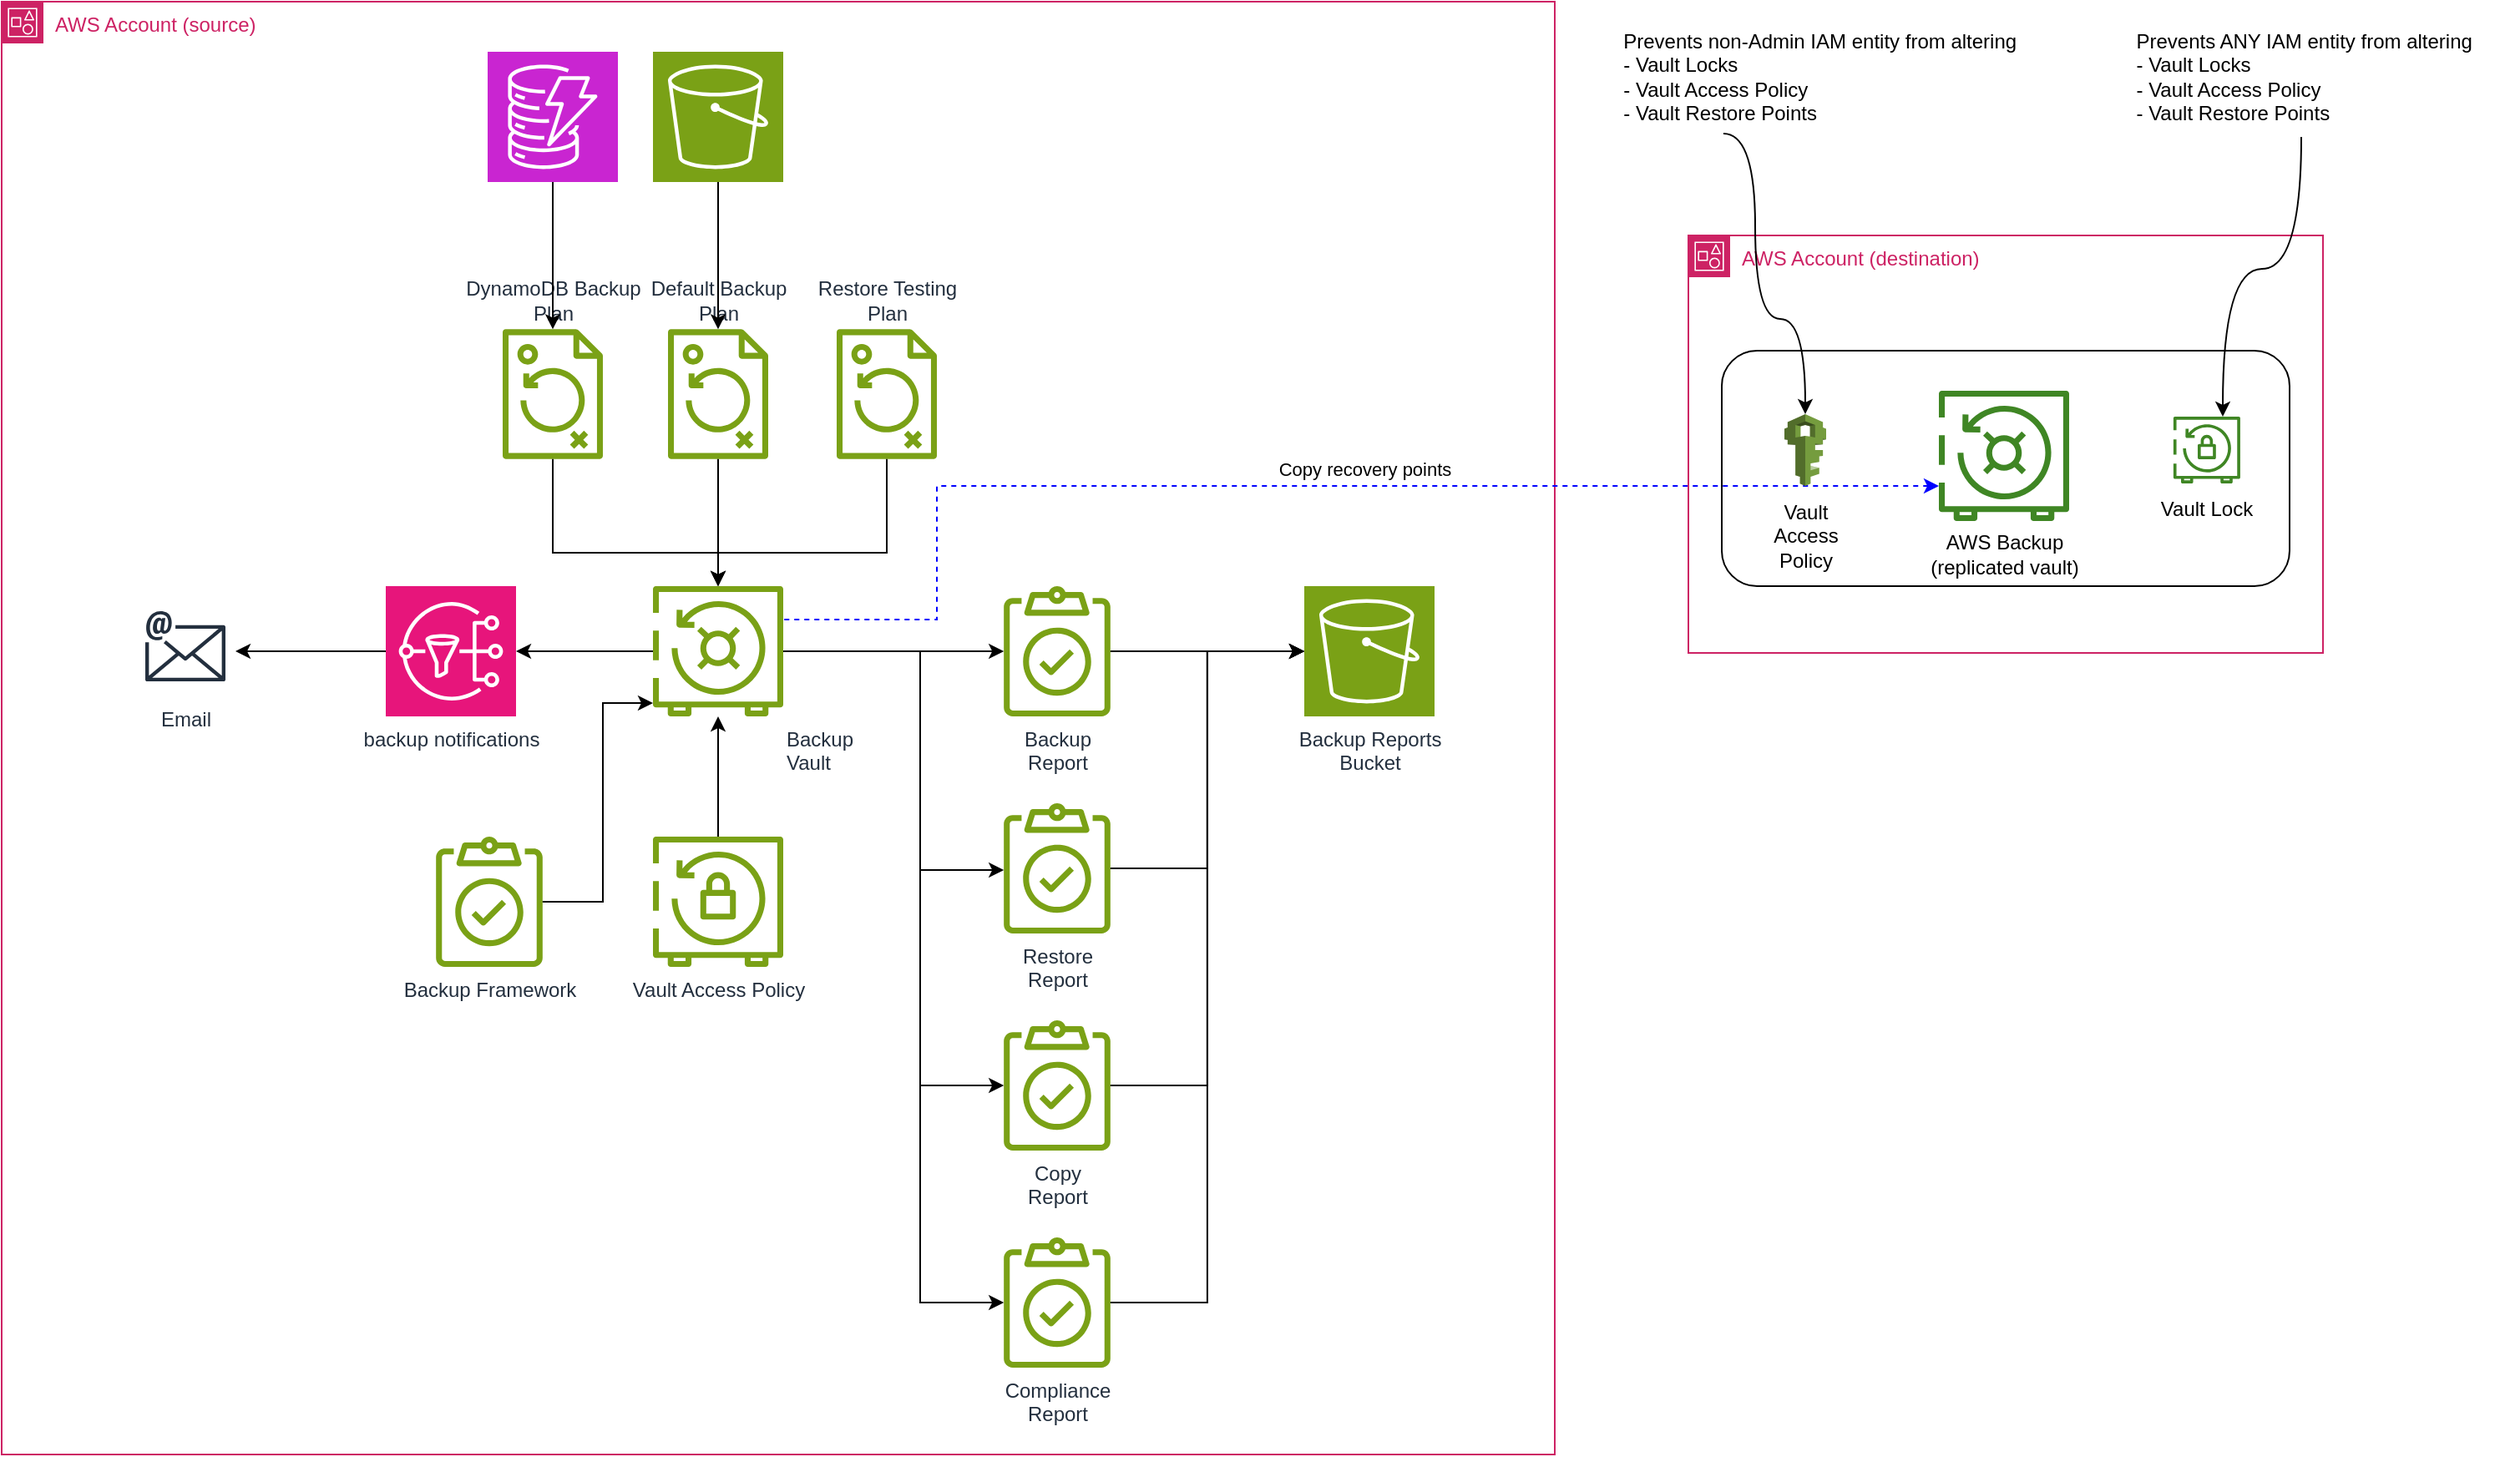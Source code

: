 <mxfile version="24.7.7">
  <diagram name="Page-1" id="ORebZxFNMjbGCekdz7gr">
    <mxGraphModel dx="2924" dy="2149" grid="1" gridSize="10" guides="1" tooltips="1" connect="1" arrows="1" fold="1" page="1" pageScale="1" pageWidth="850" pageHeight="1100" math="0" shadow="0">
      <root>
        <mxCell id="0" />
        <mxCell id="1" parent="0" />
        <mxCell id="I6WXzb5i9Qu1sT5CkWed-1" style="edgeStyle=orthogonalEdgeStyle;rounded=0;orthogonalLoop=1;jettySize=auto;html=1;" parent="1" source="I6WXzb5i9Qu1sT5CkWed-6" target="I6WXzb5i9Qu1sT5CkWed-7" edge="1">
          <mxGeometry relative="1" as="geometry" />
        </mxCell>
        <mxCell id="I6WXzb5i9Qu1sT5CkWed-2" style="edgeStyle=orthogonalEdgeStyle;rounded=0;orthogonalLoop=1;jettySize=auto;html=1;" parent="1" source="I6WXzb5i9Qu1sT5CkWed-6" target="I6WXzb5i9Qu1sT5CkWed-10" edge="1">
          <mxGeometry relative="1" as="geometry">
            <Array as="points">
              <mxPoint x="330" y="179" />
              <mxPoint x="330" y="310" />
            </Array>
          </mxGeometry>
        </mxCell>
        <mxCell id="I6WXzb5i9Qu1sT5CkWed-3" style="edgeStyle=orthogonalEdgeStyle;rounded=0;orthogonalLoop=1;jettySize=auto;html=1;" parent="1" source="I6WXzb5i9Qu1sT5CkWed-6" target="I6WXzb5i9Qu1sT5CkWed-11" edge="1">
          <mxGeometry relative="1" as="geometry">
            <Array as="points">
              <mxPoint x="330" y="179" />
              <mxPoint x="330" y="439" />
            </Array>
          </mxGeometry>
        </mxCell>
        <mxCell id="I6WXzb5i9Qu1sT5CkWed-4" style="edgeStyle=orthogonalEdgeStyle;rounded=0;orthogonalLoop=1;jettySize=auto;html=1;" parent="1" source="I6WXzb5i9Qu1sT5CkWed-6" target="I6WXzb5i9Qu1sT5CkWed-14" edge="1">
          <mxGeometry relative="1" as="geometry">
            <Array as="points">
              <mxPoint x="330" y="179" />
              <mxPoint x="330" y="569" />
            </Array>
          </mxGeometry>
        </mxCell>
        <mxCell id="I6WXzb5i9Qu1sT5CkWed-5" style="edgeStyle=orthogonalEdgeStyle;rounded=0;orthogonalLoop=1;jettySize=auto;html=1;" parent="1" source="I6WXzb5i9Qu1sT5CkWed-6" target="I6WXzb5i9Qu1sT5CkWed-13" edge="1">
          <mxGeometry relative="1" as="geometry" />
        </mxCell>
        <mxCell id="I6WXzb5i9Qu1sT5CkWed-6" value="Backup&lt;br&gt;Vault" style="sketch=0;outlineConnect=0;fontColor=#232F3E;gradientColor=none;fillColor=#7AA116;strokeColor=none;dashed=0;verticalLabelPosition=bottom;verticalAlign=top;align=left;html=1;fontSize=12;fontStyle=0;aspect=fixed;pointerEvents=1;shape=mxgraph.aws4.backup_vault;labelPosition=right;" parent="1" vertex="1">
          <mxGeometry x="170" y="140" width="78" height="78" as="geometry" />
        </mxCell>
        <mxCell id="I6WXzb5i9Qu1sT5CkWed-7" value="Backup&lt;div&gt;Report&lt;/div&gt;" style="sketch=0;outlineConnect=0;fontColor=#232F3E;gradientColor=none;fillColor=#7AA116;strokeColor=none;dashed=0;verticalLabelPosition=bottom;verticalAlign=top;align=center;html=1;fontSize=12;fontStyle=0;aspect=fixed;pointerEvents=1;shape=mxgraph.aws4.backup_compliance_reporting;" parent="1" vertex="1">
          <mxGeometry x="380" y="140" width="64" height="78" as="geometry" />
        </mxCell>
        <mxCell id="I6WXzb5i9Qu1sT5CkWed-8" style="edgeStyle=orthogonalEdgeStyle;rounded=0;orthogonalLoop=1;jettySize=auto;html=1;" parent="1" source="I6WXzb5i9Qu1sT5CkWed-9" target="I6WXzb5i9Qu1sT5CkWed-6" edge="1">
          <mxGeometry relative="1" as="geometry" />
        </mxCell>
        <mxCell id="I6WXzb5i9Qu1sT5CkWed-9" value="Vault Access Policy" style="sketch=0;outlineConnect=0;fontColor=#232F3E;gradientColor=none;fillColor=#7AA116;strokeColor=none;dashed=0;verticalLabelPosition=bottom;verticalAlign=top;align=center;html=1;fontSize=12;fontStyle=0;aspect=fixed;pointerEvents=1;shape=mxgraph.aws4.aws_backup_vault_lock;" parent="1" vertex="1">
          <mxGeometry x="170" y="290" width="78" height="78" as="geometry" />
        </mxCell>
        <mxCell id="I6WXzb5i9Qu1sT5CkWed-10" value="Restore&lt;br&gt;Report" style="sketch=0;outlineConnect=0;fontColor=#232F3E;gradientColor=none;fillColor=#7AA116;strokeColor=none;dashed=0;verticalLabelPosition=bottom;verticalAlign=top;align=center;html=1;fontSize=12;fontStyle=0;aspect=fixed;pointerEvents=1;shape=mxgraph.aws4.backup_compliance_reporting;" parent="1" vertex="1">
          <mxGeometry x="380" y="270" width="64" height="78" as="geometry" />
        </mxCell>
        <mxCell id="I6WXzb5i9Qu1sT5CkWed-11" value="Copy&lt;br&gt;Report" style="sketch=0;outlineConnect=0;fontColor=#232F3E;gradientColor=none;fillColor=#7AA116;strokeColor=none;dashed=0;verticalLabelPosition=bottom;verticalAlign=top;align=center;html=1;fontSize=12;fontStyle=0;aspect=fixed;pointerEvents=1;shape=mxgraph.aws4.backup_compliance_reporting;" parent="1" vertex="1">
          <mxGeometry x="380" y="400" width="64" height="78" as="geometry" />
        </mxCell>
        <mxCell id="I6WXzb5i9Qu1sT5CkWed-12" style="edgeStyle=orthogonalEdgeStyle;rounded=0;orthogonalLoop=1;jettySize=auto;html=1;" parent="1" source="I6WXzb5i9Qu1sT5CkWed-13" edge="1">
          <mxGeometry relative="1" as="geometry">
            <mxPoint x="-80" y="179" as="targetPoint" />
          </mxGeometry>
        </mxCell>
        <mxCell id="I6WXzb5i9Qu1sT5CkWed-13" value="backup notifications" style="sketch=0;points=[[0,0,0],[0.25,0,0],[0.5,0,0],[0.75,0,0],[1,0,0],[0,1,0],[0.25,1,0],[0.5,1,0],[0.75,1,0],[1,1,0],[0,0.25,0],[0,0.5,0],[0,0.75,0],[1,0.25,0],[1,0.5,0],[1,0.75,0]];outlineConnect=0;fontColor=#232F3E;fillColor=#E7157B;strokeColor=#ffffff;dashed=0;verticalLabelPosition=bottom;verticalAlign=top;align=center;html=1;fontSize=12;fontStyle=0;aspect=fixed;shape=mxgraph.aws4.resourceIcon;resIcon=mxgraph.aws4.sns;" parent="1" vertex="1">
          <mxGeometry x="10" y="140" width="78" height="78" as="geometry" />
        </mxCell>
        <mxCell id="I6WXzb5i9Qu1sT5CkWed-14" value="Compliance&lt;br&gt;Report" style="sketch=0;outlineConnect=0;fontColor=#232F3E;gradientColor=none;fillColor=#7AA116;strokeColor=none;dashed=0;verticalLabelPosition=bottom;verticalAlign=top;align=center;html=1;fontSize=12;fontStyle=0;aspect=fixed;pointerEvents=1;shape=mxgraph.aws4.backup_compliance_reporting;" parent="1" vertex="1">
          <mxGeometry x="380" y="530" width="64" height="78" as="geometry" />
        </mxCell>
        <mxCell id="I6WXzb5i9Qu1sT5CkWed-16" value="Backup Reports&lt;br&gt;Bucket" style="sketch=0;points=[[0,0,0],[0.25,0,0],[0.5,0,0],[0.75,0,0],[1,0,0],[0,1,0],[0.25,1,0],[0.5,1,0],[0.75,1,0],[1,1,0],[0,0.25,0],[0,0.5,0],[0,0.75,0],[1,0.25,0],[1,0.5,0],[1,0.75,0]];outlineConnect=0;fontColor=#232F3E;fillColor=#7AA116;strokeColor=#ffffff;dashed=0;verticalLabelPosition=bottom;verticalAlign=top;align=center;html=1;fontSize=12;fontStyle=0;aspect=fixed;shape=mxgraph.aws4.resourceIcon;resIcon=mxgraph.aws4.s3;" parent="1" vertex="1">
          <mxGeometry x="560" y="140" width="78" height="78" as="geometry" />
        </mxCell>
        <mxCell id="I6WXzb5i9Qu1sT5CkWed-17" style="edgeStyle=orthogonalEdgeStyle;rounded=0;orthogonalLoop=1;jettySize=auto;html=1;entryX=0;entryY=0.5;entryDx=0;entryDy=0;entryPerimeter=0;" parent="1" source="I6WXzb5i9Qu1sT5CkWed-7" target="I6WXzb5i9Qu1sT5CkWed-16" edge="1">
          <mxGeometry relative="1" as="geometry" />
        </mxCell>
        <mxCell id="I6WXzb5i9Qu1sT5CkWed-18" style="edgeStyle=orthogonalEdgeStyle;rounded=0;orthogonalLoop=1;jettySize=auto;html=1;entryX=0;entryY=0.5;entryDx=0;entryDy=0;entryPerimeter=0;" parent="1" source="I6WXzb5i9Qu1sT5CkWed-10" target="I6WXzb5i9Qu1sT5CkWed-16" edge="1">
          <mxGeometry relative="1" as="geometry" />
        </mxCell>
        <mxCell id="I6WXzb5i9Qu1sT5CkWed-19" style="edgeStyle=orthogonalEdgeStyle;rounded=0;orthogonalLoop=1;jettySize=auto;html=1;entryX=0;entryY=0.5;entryDx=0;entryDy=0;entryPerimeter=0;" parent="1" source="I6WXzb5i9Qu1sT5CkWed-11" target="I6WXzb5i9Qu1sT5CkWed-16" edge="1">
          <mxGeometry relative="1" as="geometry" />
        </mxCell>
        <mxCell id="I6WXzb5i9Qu1sT5CkWed-20" style="edgeStyle=orthogonalEdgeStyle;rounded=0;orthogonalLoop=1;jettySize=auto;html=1;entryX=0;entryY=0.5;entryDx=0;entryDy=0;entryPerimeter=0;" parent="1" source="I6WXzb5i9Qu1sT5CkWed-14" target="I6WXzb5i9Qu1sT5CkWed-16" edge="1">
          <mxGeometry relative="1" as="geometry" />
        </mxCell>
        <mxCell id="I6WXzb5i9Qu1sT5CkWed-22" value="AWS Account (source)" style="points=[[0,0],[0.25,0],[0.5,0],[0.75,0],[1,0],[1,0.25],[1,0.5],[1,0.75],[1,1],[0.75,1],[0.5,1],[0.25,1],[0,1],[0,0.75],[0,0.5],[0,0.25]];outlineConnect=0;gradientColor=none;html=1;whiteSpace=wrap;fontSize=12;fontStyle=0;container=1;pointerEvents=0;collapsible=0;recursiveResize=0;shape=mxgraph.aws4.group;grIcon=mxgraph.aws4.group_account;strokeColor=#CD2264;fillColor=none;verticalAlign=top;align=left;spacingLeft=30;fontColor=#CD2264;dashed=0;" parent="1" vertex="1">
          <mxGeometry x="-220" y="-210" width="930" height="870" as="geometry" />
        </mxCell>
        <mxCell id="I6WXzb5i9Qu1sT5CkWed-24" value="Restore Testing&lt;br&gt;Plan" style="sketch=0;outlineConnect=0;fontColor=#232F3E;gradientColor=none;fillColor=#7AA116;strokeColor=none;dashed=0;verticalLabelPosition=top;verticalAlign=bottom;align=center;html=1;fontSize=12;fontStyle=0;aspect=fixed;pointerEvents=1;shape=mxgraph.aws4.backup_plan;labelPosition=center;" parent="I6WXzb5i9Qu1sT5CkWed-22" vertex="1">
          <mxGeometry x="500" y="196" width="60" height="78" as="geometry" />
        </mxCell>
        <mxCell id="I6WXzb5i9Qu1sT5CkWed-25" value="&lt;div&gt;&lt;br&gt;&lt;/div&gt;&lt;div&gt;&lt;br&gt;&lt;/div&gt;&lt;div&gt;Default Backup&lt;/div&gt;Plan" style="sketch=0;outlineConnect=0;fontColor=#232F3E;gradientColor=none;fillColor=#7AA116;strokeColor=none;dashed=0;verticalLabelPosition=top;verticalAlign=bottom;align=center;html=1;fontSize=12;fontStyle=0;aspect=fixed;pointerEvents=1;shape=mxgraph.aws4.backup_plan;labelPosition=center;" parent="I6WXzb5i9Qu1sT5CkWed-22" vertex="1">
          <mxGeometry x="399" y="196" width="60" height="78" as="geometry" />
        </mxCell>
        <mxCell id="I6WXzb5i9Qu1sT5CkWed-26" value="DynamoDB Backup&lt;br&gt;Plan" style="sketch=0;outlineConnect=0;fontColor=#232F3E;gradientColor=none;fillColor=#7AA116;strokeColor=none;dashed=0;verticalLabelPosition=top;verticalAlign=bottom;align=center;html=1;fontSize=12;fontStyle=0;aspect=fixed;pointerEvents=1;shape=mxgraph.aws4.backup_plan;labelPosition=center;" parent="I6WXzb5i9Qu1sT5CkWed-22" vertex="1">
          <mxGeometry x="300" y="196" width="60" height="78" as="geometry" />
        </mxCell>
        <mxCell id="I6WXzb5i9Qu1sT5CkWed-27" value="" style="sketch=0;points=[[0,0,0],[0.25,0,0],[0.5,0,0],[0.75,0,0],[1,0,0],[0,1,0],[0.25,1,0],[0.5,1,0],[0.75,1,0],[1,1,0],[0,0.25,0],[0,0.5,0],[0,0.75,0],[1,0.25,0],[1,0.5,0],[1,0.75,0]];outlineConnect=0;fontColor=#232F3E;fillColor=#7AA116;strokeColor=#ffffff;dashed=0;verticalLabelPosition=bottom;verticalAlign=top;align=center;html=1;fontSize=12;fontStyle=0;aspect=fixed;shape=mxgraph.aws4.resourceIcon;resIcon=mxgraph.aws4.s3;" parent="I6WXzb5i9Qu1sT5CkWed-22" vertex="1">
          <mxGeometry x="390" y="30" width="78" height="78" as="geometry" />
        </mxCell>
        <mxCell id="I6WXzb5i9Qu1sT5CkWed-28" style="edgeStyle=orthogonalEdgeStyle;rounded=0;orthogonalLoop=1;jettySize=auto;html=1;" parent="I6WXzb5i9Qu1sT5CkWed-22" source="I6WXzb5i9Qu1sT5CkWed-27" target="I6WXzb5i9Qu1sT5CkWed-25" edge="1">
          <mxGeometry relative="1" as="geometry" />
        </mxCell>
        <mxCell id="I6WXzb5i9Qu1sT5CkWed-29" value="" style="sketch=0;points=[[0,0,0],[0.25,0,0],[0.5,0,0],[0.75,0,0],[1,0,0],[0,1,0],[0.25,1,0],[0.5,1,0],[0.75,1,0],[1,1,0],[0,0.25,0],[0,0.5,0],[0,0.75,0],[1,0.25,0],[1,0.5,0],[1,0.75,0]];outlineConnect=0;fontColor=#232F3E;fillColor=#C925D1;strokeColor=#ffffff;dashed=0;verticalLabelPosition=bottom;verticalAlign=top;align=center;html=1;fontSize=12;fontStyle=0;aspect=fixed;shape=mxgraph.aws4.resourceIcon;resIcon=mxgraph.aws4.dynamodb;" parent="I6WXzb5i9Qu1sT5CkWed-22" vertex="1">
          <mxGeometry x="291" y="30" width="78" height="78" as="geometry" />
        </mxCell>
        <mxCell id="I6WXzb5i9Qu1sT5CkWed-30" style="edgeStyle=orthogonalEdgeStyle;rounded=0;orthogonalLoop=1;jettySize=auto;html=1;" parent="I6WXzb5i9Qu1sT5CkWed-22" source="I6WXzb5i9Qu1sT5CkWed-29" target="I6WXzb5i9Qu1sT5CkWed-26" edge="1">
          <mxGeometry relative="1" as="geometry" />
        </mxCell>
        <mxCell id="I6WXzb5i9Qu1sT5CkWed-41" value="Email" style="sketch=0;outlineConnect=0;fontColor=#232F3E;gradientColor=none;strokeColor=#232F3E;fillColor=#ffffff;dashed=0;verticalLabelPosition=bottom;verticalAlign=top;align=center;html=1;fontSize=12;fontStyle=0;aspect=fixed;shape=mxgraph.aws4.resourceIcon;resIcon=mxgraph.aws4.email;" parent="I6WXzb5i9Qu1sT5CkWed-22" vertex="1">
          <mxGeometry x="80" y="356" width="60" height="60" as="geometry" />
        </mxCell>
        <mxCell id="I6WXzb5i9Qu1sT5CkWed-42" value="Backup Framework" style="sketch=0;outlineConnect=0;fontColor=#232F3E;gradientColor=none;fillColor=#7AA116;strokeColor=none;dashed=0;verticalLabelPosition=bottom;verticalAlign=top;align=center;html=1;fontSize=12;fontStyle=0;aspect=fixed;pointerEvents=1;shape=mxgraph.aws4.backup_compliance_reporting;" parent="I6WXzb5i9Qu1sT5CkWed-22" vertex="1">
          <mxGeometry x="260" y="500" width="64" height="78" as="geometry" />
        </mxCell>
        <mxCell id="I6WXzb5i9Qu1sT5CkWed-77" value="" style="endArrow=none;dashed=1;html=1;rounded=0;endFill=0;startArrow=classic;startFill=1;strokeColor=#0000FF;" parent="I6WXzb5i9Qu1sT5CkWed-22" source="I6WXzb5i9Qu1sT5CkWed-48" edge="1">
          <mxGeometry width="50" height="50" relative="1" as="geometry">
            <mxPoint x="1160" y="475.08" as="sourcePoint" />
            <mxPoint x="468" y="370.002" as="targetPoint" />
            <Array as="points">
              <mxPoint x="1160" y="290" />
              <mxPoint x="560" y="290" />
              <mxPoint x="560" y="330" />
              <mxPoint x="560" y="370" />
            </Array>
          </mxGeometry>
        </mxCell>
        <mxCell id="I6WXzb5i9Qu1sT5CkWed-78" value="Copy recovery points" style="edgeLabel;html=1;align=center;verticalAlign=middle;resizable=0;points=[];" parent="I6WXzb5i9Qu1sT5CkWed-77" vertex="1" connectable="0">
          <mxGeometry x="-0.008" y="1" relative="1" as="geometry">
            <mxPoint x="39" y="-11" as="offset" />
          </mxGeometry>
        </mxCell>
        <mxCell id="I6WXzb5i9Qu1sT5CkWed-37" style="edgeStyle=orthogonalEdgeStyle;rounded=0;orthogonalLoop=1;jettySize=auto;html=1;" parent="1" source="I6WXzb5i9Qu1sT5CkWed-25" target="I6WXzb5i9Qu1sT5CkWed-6" edge="1">
          <mxGeometry relative="1" as="geometry" />
        </mxCell>
        <mxCell id="I6WXzb5i9Qu1sT5CkWed-38" style="edgeStyle=orthogonalEdgeStyle;rounded=0;orthogonalLoop=1;jettySize=auto;html=1;" parent="1" source="I6WXzb5i9Qu1sT5CkWed-26" target="I6WXzb5i9Qu1sT5CkWed-6" edge="1">
          <mxGeometry relative="1" as="geometry">
            <Array as="points">
              <mxPoint x="110" y="120" />
              <mxPoint x="209" y="120" />
            </Array>
          </mxGeometry>
        </mxCell>
        <mxCell id="I6WXzb5i9Qu1sT5CkWed-39" style="edgeStyle=orthogonalEdgeStyle;rounded=0;orthogonalLoop=1;jettySize=auto;html=1;" parent="1" source="I6WXzb5i9Qu1sT5CkWed-24" target="I6WXzb5i9Qu1sT5CkWed-6" edge="1">
          <mxGeometry relative="1" as="geometry">
            <Array as="points">
              <mxPoint x="310" y="120" />
              <mxPoint x="209" y="120" />
            </Array>
          </mxGeometry>
        </mxCell>
        <mxCell id="I6WXzb5i9Qu1sT5CkWed-44" value="" style="edgeStyle=orthogonalEdgeStyle;rounded=0;orthogonalLoop=1;jettySize=auto;html=1;" parent="1" source="I6WXzb5i9Qu1sT5CkWed-42" target="I6WXzb5i9Qu1sT5CkWed-6" edge="1">
          <mxGeometry relative="1" as="geometry">
            <Array as="points">
              <mxPoint x="140" y="329" />
              <mxPoint x="140" y="210" />
            </Array>
          </mxGeometry>
        </mxCell>
        <mxCell id="I6WXzb5i9Qu1sT5CkWed-45" value="" style="rounded=1;whiteSpace=wrap;html=1;fillColor=none;" parent="1" vertex="1">
          <mxGeometry x="810" y="-1" width="340" height="141" as="geometry" />
        </mxCell>
        <mxCell id="I6WXzb5i9Qu1sT5CkWed-46" value="AWS Account (destination)" style="points=[[0,0],[0.25,0],[0.5,0],[0.75,0],[1,0],[1,0.25],[1,0.5],[1,0.75],[1,1],[0.75,1],[0.5,1],[0.25,1],[0,1],[0,0.75],[0,0.5],[0,0.25]];outlineConnect=0;gradientColor=none;html=1;whiteSpace=wrap;fontSize=12;fontStyle=0;container=0;pointerEvents=0;collapsible=0;recursiveResize=0;shape=mxgraph.aws4.group;grIcon=mxgraph.aws4.group_account;strokeColor=#CD2264;fillColor=none;verticalAlign=top;align=left;spacingLeft=30;fontColor=#CD2264;dashed=0;" parent="1" vertex="1">
          <mxGeometry x="790" y="-70" width="380" height="250" as="geometry" />
        </mxCell>
        <mxCell id="I6WXzb5i9Qu1sT5CkWed-48" value="" style="sketch=0;outlineConnect=0;fontColor=#232F3E;gradientColor=none;fillColor=#3F8624;strokeColor=none;dashed=0;verticalLabelPosition=bottom;verticalAlign=top;align=center;html=1;fontSize=12;fontStyle=0;aspect=fixed;pointerEvents=1;shape=mxgraph.aws4.backup_vault;container=0;" parent="1" vertex="1">
          <mxGeometry x="940" y="23" width="78" height="78" as="geometry" />
        </mxCell>
        <mxCell id="I6WXzb5i9Qu1sT5CkWed-49" value="AWS Backup &lt;br&gt;(replicated vault)" style="text;html=1;align=center;verticalAlign=middle;resizable=0;points=[];autosize=1;strokeColor=none;fillColor=none;" parent="1" vertex="1">
          <mxGeometry x="924" y="101" width="110" height="40" as="geometry" />
        </mxCell>
        <mxCell id="I6WXzb5i9Qu1sT5CkWed-50" value="" style="outlineConnect=0;dashed=0;verticalLabelPosition=bottom;verticalAlign=top;align=center;html=1;shape=mxgraph.aws3.iam;fillColor=#759C3E;gradientColor=none;" parent="1" vertex="1">
          <mxGeometry x="847.5" y="37" width="25" height="43" as="geometry" />
        </mxCell>
        <mxCell id="I6WXzb5i9Qu1sT5CkWed-65" value="Vault&lt;br&gt;Access &lt;br&gt;Policy" style="text;html=1;align=center;verticalAlign=middle;resizable=0;points=[];autosize=1;strokeColor=none;fillColor=none;" parent="1" vertex="1">
          <mxGeometry x="830" y="80" width="60" height="60" as="geometry" />
        </mxCell>
        <mxCell id="I6WXzb5i9Qu1sT5CkWed-66" value="" style="sketch=0;outlineConnect=0;fontColor=#232F3E;gradientColor=none;fillColor=#3F8624;strokeColor=none;dashed=0;verticalLabelPosition=bottom;verticalAlign=top;align=center;html=1;fontSize=12;fontStyle=0;aspect=fixed;pointerEvents=1;shape=mxgraph.aws4.aws_backup_vault_lock;" parent="1" vertex="1">
          <mxGeometry x="1080.45" y="38.5" width="40" height="40" as="geometry" />
        </mxCell>
        <mxCell id="I6WXzb5i9Qu1sT5CkWed-67" value="Vault Lock" style="text;html=1;align=center;verticalAlign=middle;resizable=0;points=[];autosize=1;strokeColor=none;fillColor=none;" parent="1" vertex="1">
          <mxGeometry x="1060.45" y="78.5" width="80" height="30" as="geometry" />
        </mxCell>
        <mxCell id="I6WXzb5i9Qu1sT5CkWed-72" style="edgeStyle=orthogonalEdgeStyle;rounded=0;orthogonalLoop=1;jettySize=auto;html=1;curved=1;exitX=0.487;exitY=1.014;exitDx=0;exitDy=0;exitPerimeter=0;" parent="1" source="I6WXzb5i9Qu1sT5CkWed-73" target="I6WXzb5i9Qu1sT5CkWed-66" edge="1">
          <mxGeometry relative="1" as="geometry">
            <Array as="points">
              <mxPoint x="1157" y="-50" />
              <mxPoint x="1110" y="-50" />
            </Array>
          </mxGeometry>
        </mxCell>
        <mxCell id="I6WXzb5i9Qu1sT5CkWed-73" value="&lt;div style=&quot;text-align: left;&quot;&gt;&lt;span style=&quot;background-color: initial;&quot;&gt;Prevents ANY IAM entity from altering&amp;nbsp;&lt;/span&gt;&lt;/div&gt;&lt;div style=&quot;text-align: left;&quot;&gt;&lt;span style=&quot;background-color: initial;&quot;&gt;- Vault Locks&lt;/span&gt;&lt;/div&gt;&lt;div style=&quot;text-align: left;&quot;&gt;&lt;span style=&quot;background-color: initial;&quot;&gt;- Vault Access Policy&lt;/span&gt;&lt;/div&gt;&lt;div style=&quot;text-align: left;&quot;&gt;&lt;span style=&quot;background-color: initial;&quot;&gt;- Vault Restore Points&lt;/span&gt;&lt;/div&gt;" style="text;html=1;align=center;verticalAlign=middle;resizable=0;points=[];autosize=1;strokeColor=none;fillColor=none;" parent="1" vertex="1">
          <mxGeometry x="1045" y="-200" width="230" height="70" as="geometry" />
        </mxCell>
        <mxCell id="I6WXzb5i9Qu1sT5CkWed-74" style="edgeStyle=orthogonalEdgeStyle;rounded=0;orthogonalLoop=1;jettySize=auto;html=1;entryX=0.5;entryY=0;entryDx=0;entryDy=0;entryPerimeter=0;curved=1;exitX=0.442;exitY=0.986;exitDx=0;exitDy=0;exitPerimeter=0;" parent="1" target="I6WXzb5i9Qu1sT5CkWed-50" edge="1">
          <mxGeometry relative="1" as="geometry">
            <Array as="points">
              <mxPoint x="830" y="-131" />
              <mxPoint x="830" y="-20" />
              <mxPoint x="860" y="-20" />
            </Array>
            <mxPoint x="811" y="-131" as="sourcePoint" />
          </mxGeometry>
        </mxCell>
        <mxCell id="I6WXzb5i9Qu1sT5CkWed-76" value="&lt;div style=&quot;text-align: left;&quot;&gt;&lt;span style=&quot;background-color: initial;&quot;&gt;Prevents non-Admin IAM entity from altering&amp;nbsp;&lt;/span&gt;&lt;/div&gt;&lt;div style=&quot;text-align: left;&quot;&gt;&lt;span style=&quot;background-color: initial;&quot;&gt;- Vault Locks&lt;/span&gt;&lt;/div&gt;&lt;div style=&quot;text-align: left;&quot;&gt;&lt;span style=&quot;background-color: initial;&quot;&gt;- Vault Access Policy&lt;/span&gt;&lt;/div&gt;&lt;div style=&quot;text-align: left;&quot;&gt;&lt;span style=&quot;background-color: initial;&quot;&gt;- Vault Restore Points&lt;/span&gt;&lt;/div&gt;" style="text;html=1;align=center;verticalAlign=middle;resizable=0;points=[];autosize=1;strokeColor=none;fillColor=none;" parent="1" vertex="1">
          <mxGeometry x="740" y="-200" width="260" height="70" as="geometry" />
        </mxCell>
      </root>
    </mxGraphModel>
  </diagram>
</mxfile>
